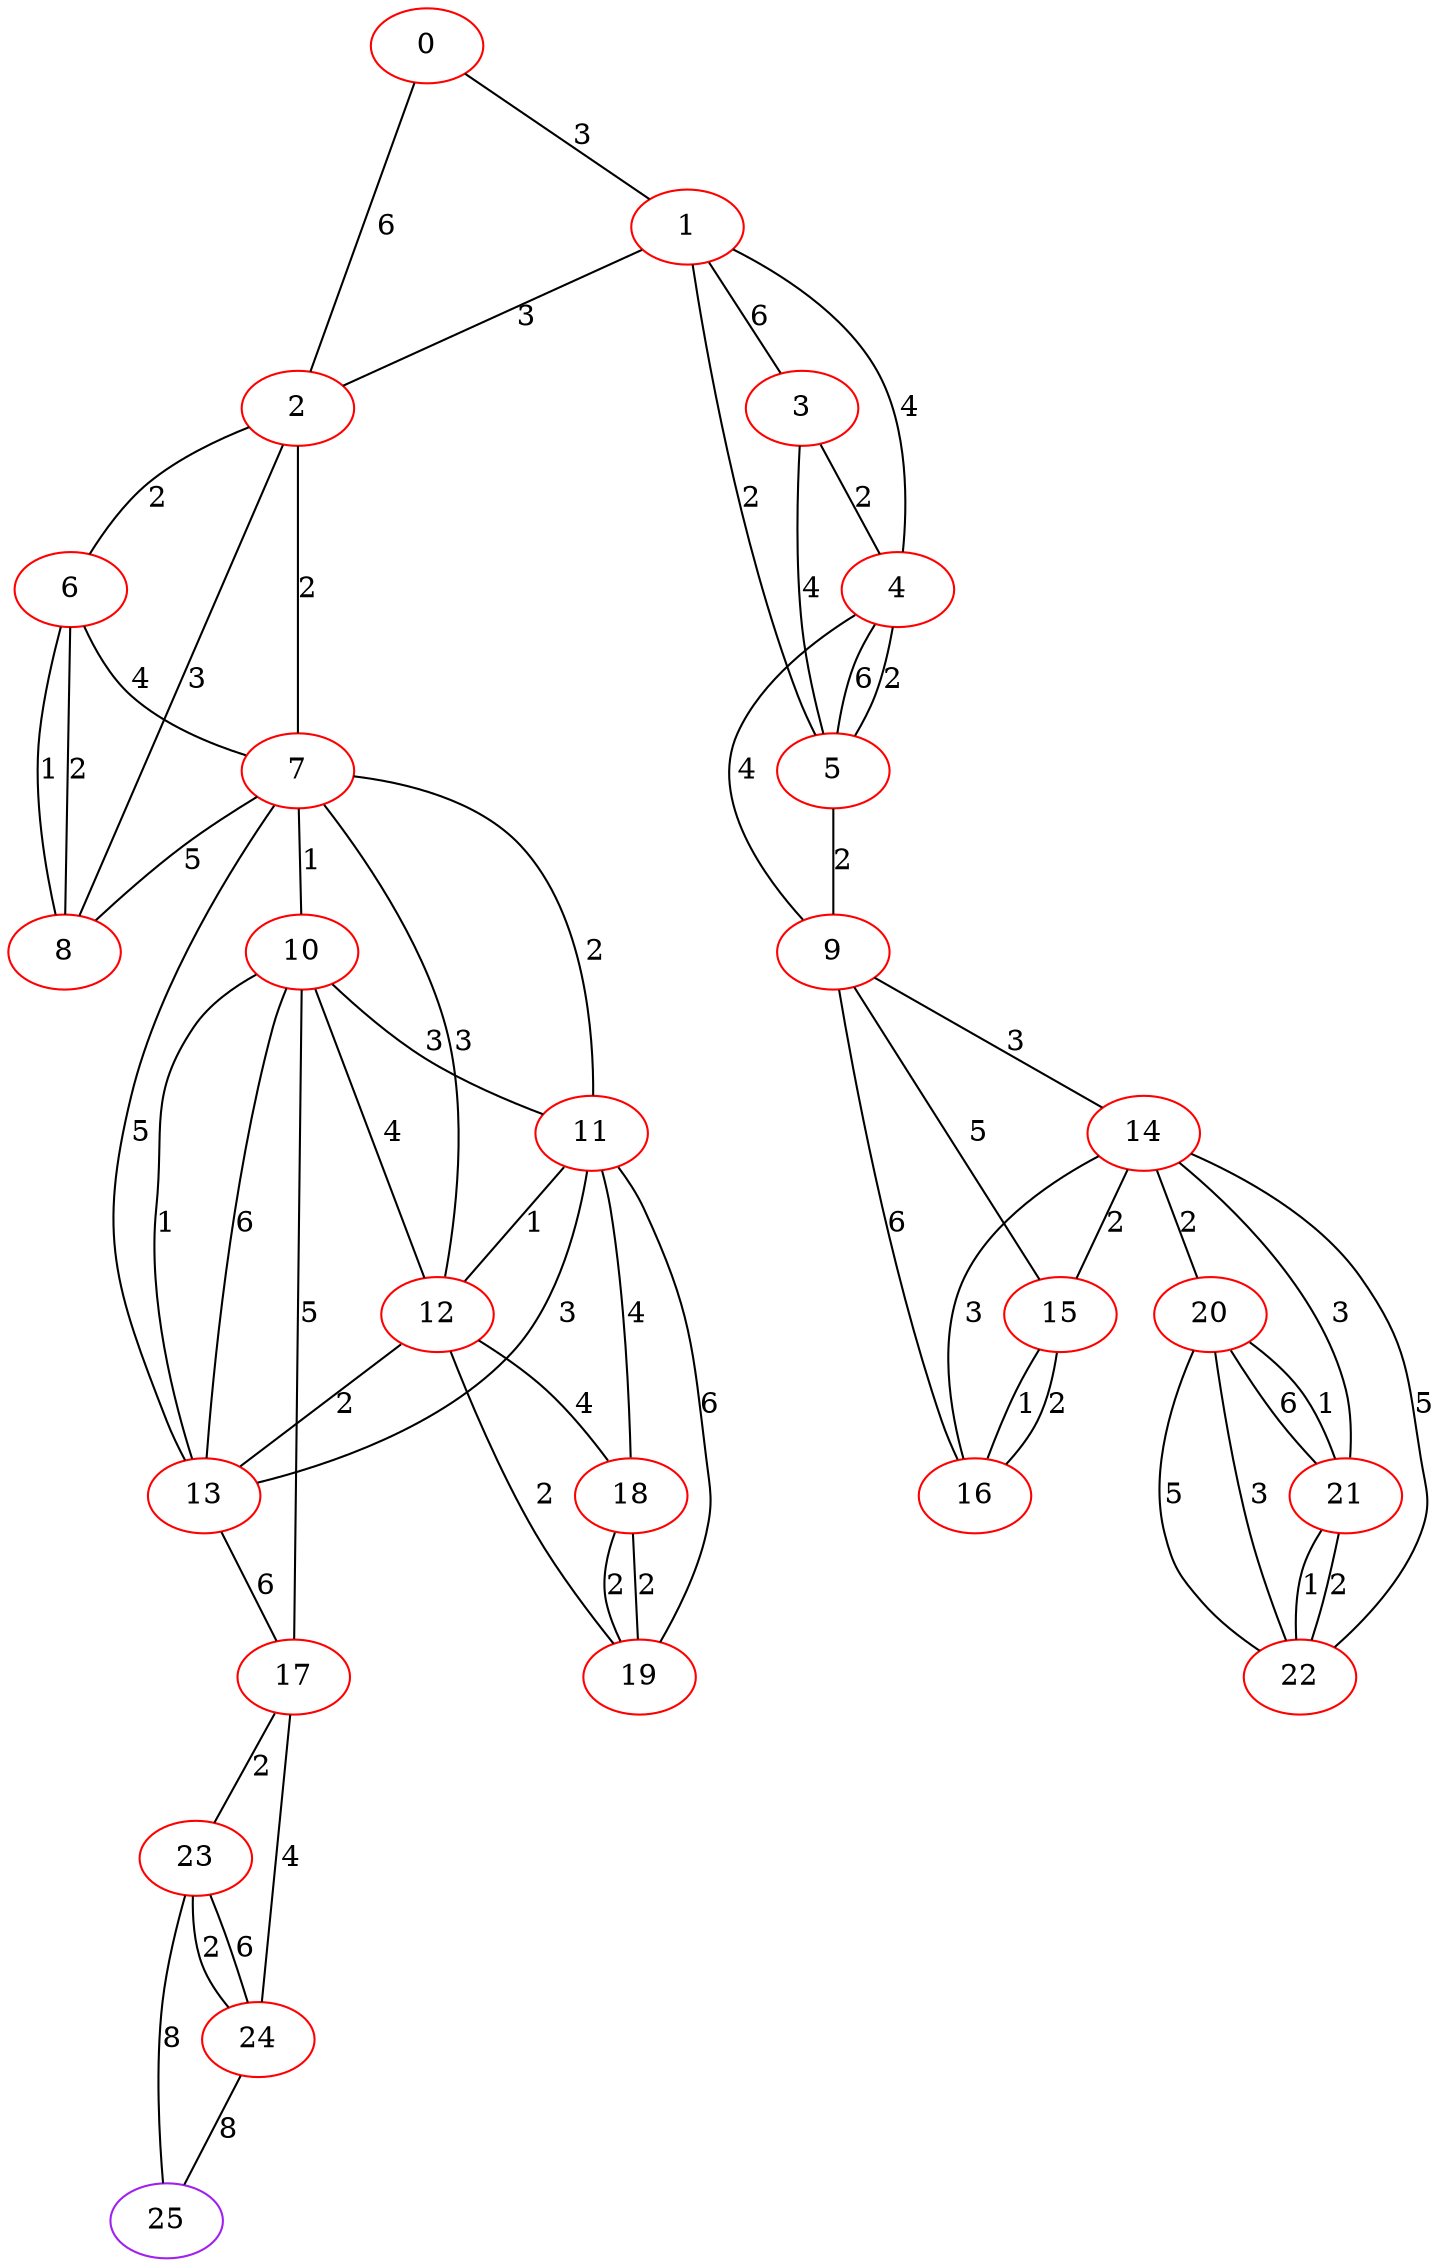 graph "" {
0 [color=red, weight=1];
1 [color=red, weight=1];
2 [color=red, weight=1];
3 [color=red, weight=1];
4 [color=red, weight=1];
5 [color=red, weight=1];
6 [color=red, weight=1];
7 [color=red, weight=1];
8 [color=red, weight=1];
9 [color=red, weight=1];
10 [color=red, weight=1];
11 [color=red, weight=1];
12 [color=red, weight=1];
13 [color=red, weight=1];
14 [color=red, weight=1];
15 [color=red, weight=1];
16 [color=red, weight=1];
17 [color=red, weight=1];
18 [color=red, weight=1];
19 [color=red, weight=1];
20 [color=red, weight=1];
21 [color=red, weight=1];
22 [color=red, weight=1];
23 [color=red, weight=1];
24 [color=red, weight=1];
25 [color=purple, weight=4];
0 -- 1  [key=0, label=3];
0 -- 2  [key=0, label=6];
1 -- 2  [key=0, label=3];
1 -- 3  [key=0, label=6];
1 -- 4  [key=0, label=4];
1 -- 5  [key=0, label=2];
2 -- 8  [key=0, label=3];
2 -- 6  [key=0, label=2];
2 -- 7  [key=0, label=2];
3 -- 4  [key=0, label=2];
3 -- 5  [key=0, label=4];
4 -- 9  [key=0, label=4];
4 -- 5  [key=0, label=6];
4 -- 5  [key=1, label=2];
5 -- 9  [key=0, label=2];
6 -- 8  [key=0, label=2];
6 -- 8  [key=1, label=1];
6 -- 7  [key=0, label=4];
7 -- 8  [key=0, label=5];
7 -- 10  [key=0, label=1];
7 -- 11  [key=0, label=2];
7 -- 12  [key=0, label=3];
7 -- 13  [key=0, label=5];
9 -- 16  [key=0, label=6];
9 -- 14  [key=0, label=3];
9 -- 15  [key=0, label=5];
10 -- 17  [key=0, label=5];
10 -- 11  [key=0, label=3];
10 -- 12  [key=0, label=4];
10 -- 13  [key=0, label=1];
10 -- 13  [key=1, label=6];
11 -- 12  [key=0, label=1];
11 -- 13  [key=0, label=3];
11 -- 18  [key=0, label=4];
11 -- 19  [key=0, label=6];
12 -- 13  [key=0, label=2];
12 -- 18  [key=0, label=4];
12 -- 19  [key=0, label=2];
13 -- 17  [key=0, label=6];
14 -- 15  [key=0, label=2];
14 -- 16  [key=0, label=3];
14 -- 20  [key=0, label=2];
14 -- 21  [key=0, label=3];
14 -- 22  [key=0, label=5];
15 -- 16  [key=0, label=1];
15 -- 16  [key=1, label=2];
17 -- 24  [key=0, label=4];
17 -- 23  [key=0, label=2];
18 -- 19  [key=0, label=2];
18 -- 19  [key=1, label=2];
20 -- 21  [key=0, label=6];
20 -- 21  [key=1, label=1];
20 -- 22  [key=0, label=5];
20 -- 22  [key=1, label=3];
21 -- 22  [key=0, label=1];
21 -- 22  [key=1, label=2];
23 -- 24  [key=0, label=6];
23 -- 24  [key=1, label=2];
23 -- 25  [key=0, label=8];
24 -- 25  [key=0, label=8];
}
